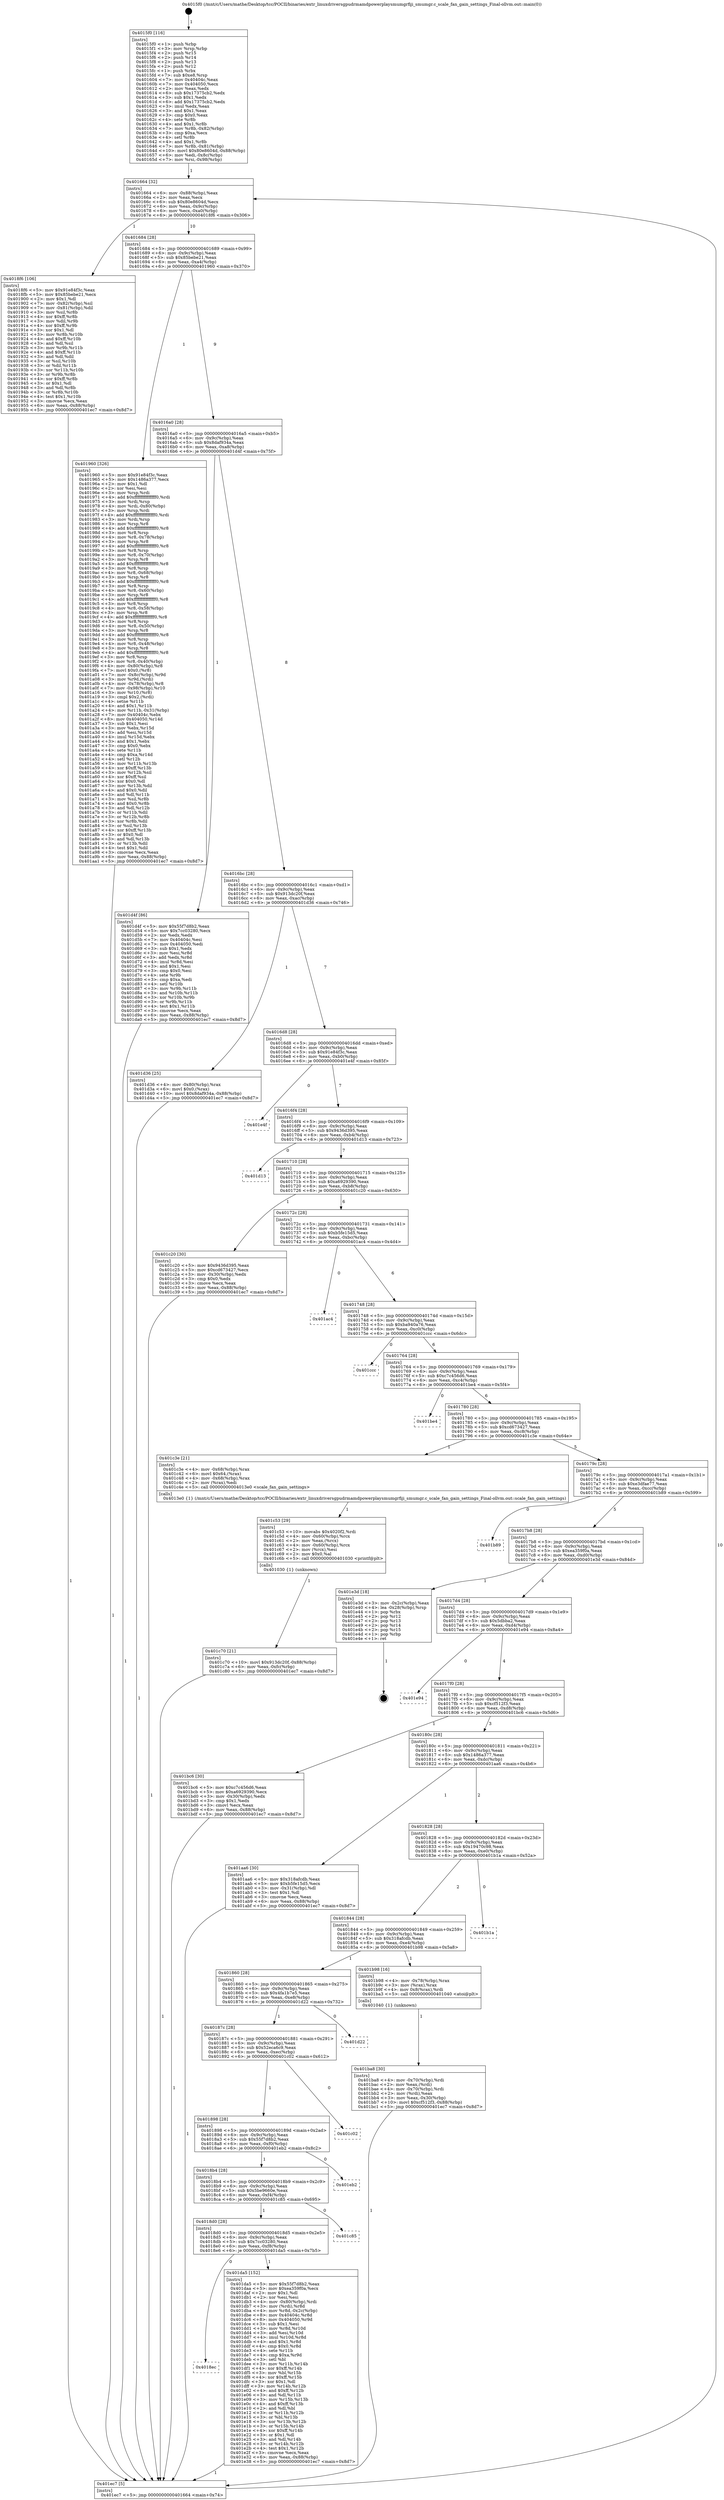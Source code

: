 digraph "0x4015f0" {
  label = "0x4015f0 (/mnt/c/Users/mathe/Desktop/tcc/POCII/binaries/extr_linuxdriversgpudrmamdpowerplaysmumgrfiji_smumgr.c_scale_fan_gain_settings_Final-ollvm.out::main(0))"
  labelloc = "t"
  node[shape=record]

  Entry [label="",width=0.3,height=0.3,shape=circle,fillcolor=black,style=filled]
  "0x401664" [label="{
     0x401664 [32]\l
     | [instrs]\l
     &nbsp;&nbsp;0x401664 \<+6\>: mov -0x88(%rbp),%eax\l
     &nbsp;&nbsp;0x40166a \<+2\>: mov %eax,%ecx\l
     &nbsp;&nbsp;0x40166c \<+6\>: sub $0x80e8604d,%ecx\l
     &nbsp;&nbsp;0x401672 \<+6\>: mov %eax,-0x9c(%rbp)\l
     &nbsp;&nbsp;0x401678 \<+6\>: mov %ecx,-0xa0(%rbp)\l
     &nbsp;&nbsp;0x40167e \<+6\>: je 00000000004018f6 \<main+0x306\>\l
  }"]
  "0x4018f6" [label="{
     0x4018f6 [106]\l
     | [instrs]\l
     &nbsp;&nbsp;0x4018f6 \<+5\>: mov $0x91e84f3c,%eax\l
     &nbsp;&nbsp;0x4018fb \<+5\>: mov $0x85bebe21,%ecx\l
     &nbsp;&nbsp;0x401900 \<+2\>: mov $0x1,%dl\l
     &nbsp;&nbsp;0x401902 \<+7\>: mov -0x82(%rbp),%sil\l
     &nbsp;&nbsp;0x401909 \<+7\>: mov -0x81(%rbp),%dil\l
     &nbsp;&nbsp;0x401910 \<+3\>: mov %sil,%r8b\l
     &nbsp;&nbsp;0x401913 \<+4\>: xor $0xff,%r8b\l
     &nbsp;&nbsp;0x401917 \<+3\>: mov %dil,%r9b\l
     &nbsp;&nbsp;0x40191a \<+4\>: xor $0xff,%r9b\l
     &nbsp;&nbsp;0x40191e \<+3\>: xor $0x1,%dl\l
     &nbsp;&nbsp;0x401921 \<+3\>: mov %r8b,%r10b\l
     &nbsp;&nbsp;0x401924 \<+4\>: and $0xff,%r10b\l
     &nbsp;&nbsp;0x401928 \<+3\>: and %dl,%sil\l
     &nbsp;&nbsp;0x40192b \<+3\>: mov %r9b,%r11b\l
     &nbsp;&nbsp;0x40192e \<+4\>: and $0xff,%r11b\l
     &nbsp;&nbsp;0x401932 \<+3\>: and %dl,%dil\l
     &nbsp;&nbsp;0x401935 \<+3\>: or %sil,%r10b\l
     &nbsp;&nbsp;0x401938 \<+3\>: or %dil,%r11b\l
     &nbsp;&nbsp;0x40193b \<+3\>: xor %r11b,%r10b\l
     &nbsp;&nbsp;0x40193e \<+3\>: or %r9b,%r8b\l
     &nbsp;&nbsp;0x401941 \<+4\>: xor $0xff,%r8b\l
     &nbsp;&nbsp;0x401945 \<+3\>: or $0x1,%dl\l
     &nbsp;&nbsp;0x401948 \<+3\>: and %dl,%r8b\l
     &nbsp;&nbsp;0x40194b \<+3\>: or %r8b,%r10b\l
     &nbsp;&nbsp;0x40194e \<+4\>: test $0x1,%r10b\l
     &nbsp;&nbsp;0x401952 \<+3\>: cmovne %ecx,%eax\l
     &nbsp;&nbsp;0x401955 \<+6\>: mov %eax,-0x88(%rbp)\l
     &nbsp;&nbsp;0x40195b \<+5\>: jmp 0000000000401ec7 \<main+0x8d7\>\l
  }"]
  "0x401684" [label="{
     0x401684 [28]\l
     | [instrs]\l
     &nbsp;&nbsp;0x401684 \<+5\>: jmp 0000000000401689 \<main+0x99\>\l
     &nbsp;&nbsp;0x401689 \<+6\>: mov -0x9c(%rbp),%eax\l
     &nbsp;&nbsp;0x40168f \<+5\>: sub $0x85bebe21,%eax\l
     &nbsp;&nbsp;0x401694 \<+6\>: mov %eax,-0xa4(%rbp)\l
     &nbsp;&nbsp;0x40169a \<+6\>: je 0000000000401960 \<main+0x370\>\l
  }"]
  "0x401ec7" [label="{
     0x401ec7 [5]\l
     | [instrs]\l
     &nbsp;&nbsp;0x401ec7 \<+5\>: jmp 0000000000401664 \<main+0x74\>\l
  }"]
  "0x4015f0" [label="{
     0x4015f0 [116]\l
     | [instrs]\l
     &nbsp;&nbsp;0x4015f0 \<+1\>: push %rbp\l
     &nbsp;&nbsp;0x4015f1 \<+3\>: mov %rsp,%rbp\l
     &nbsp;&nbsp;0x4015f4 \<+2\>: push %r15\l
     &nbsp;&nbsp;0x4015f6 \<+2\>: push %r14\l
     &nbsp;&nbsp;0x4015f8 \<+2\>: push %r13\l
     &nbsp;&nbsp;0x4015fa \<+2\>: push %r12\l
     &nbsp;&nbsp;0x4015fc \<+1\>: push %rbx\l
     &nbsp;&nbsp;0x4015fd \<+7\>: sub $0xe8,%rsp\l
     &nbsp;&nbsp;0x401604 \<+7\>: mov 0x40404c,%eax\l
     &nbsp;&nbsp;0x40160b \<+7\>: mov 0x404050,%ecx\l
     &nbsp;&nbsp;0x401612 \<+2\>: mov %eax,%edx\l
     &nbsp;&nbsp;0x401614 \<+6\>: sub $0x17375cb2,%edx\l
     &nbsp;&nbsp;0x40161a \<+3\>: sub $0x1,%edx\l
     &nbsp;&nbsp;0x40161d \<+6\>: add $0x17375cb2,%edx\l
     &nbsp;&nbsp;0x401623 \<+3\>: imul %edx,%eax\l
     &nbsp;&nbsp;0x401626 \<+3\>: and $0x1,%eax\l
     &nbsp;&nbsp;0x401629 \<+3\>: cmp $0x0,%eax\l
     &nbsp;&nbsp;0x40162c \<+4\>: sete %r8b\l
     &nbsp;&nbsp;0x401630 \<+4\>: and $0x1,%r8b\l
     &nbsp;&nbsp;0x401634 \<+7\>: mov %r8b,-0x82(%rbp)\l
     &nbsp;&nbsp;0x40163b \<+3\>: cmp $0xa,%ecx\l
     &nbsp;&nbsp;0x40163e \<+4\>: setl %r8b\l
     &nbsp;&nbsp;0x401642 \<+4\>: and $0x1,%r8b\l
     &nbsp;&nbsp;0x401646 \<+7\>: mov %r8b,-0x81(%rbp)\l
     &nbsp;&nbsp;0x40164d \<+10\>: movl $0x80e8604d,-0x88(%rbp)\l
     &nbsp;&nbsp;0x401657 \<+6\>: mov %edi,-0x8c(%rbp)\l
     &nbsp;&nbsp;0x40165d \<+7\>: mov %rsi,-0x98(%rbp)\l
  }"]
  Exit [label="",width=0.3,height=0.3,shape=circle,fillcolor=black,style=filled,peripheries=2]
  "0x401960" [label="{
     0x401960 [326]\l
     | [instrs]\l
     &nbsp;&nbsp;0x401960 \<+5\>: mov $0x91e84f3c,%eax\l
     &nbsp;&nbsp;0x401965 \<+5\>: mov $0x1486a377,%ecx\l
     &nbsp;&nbsp;0x40196a \<+2\>: mov $0x1,%dl\l
     &nbsp;&nbsp;0x40196c \<+2\>: xor %esi,%esi\l
     &nbsp;&nbsp;0x40196e \<+3\>: mov %rsp,%rdi\l
     &nbsp;&nbsp;0x401971 \<+4\>: add $0xfffffffffffffff0,%rdi\l
     &nbsp;&nbsp;0x401975 \<+3\>: mov %rdi,%rsp\l
     &nbsp;&nbsp;0x401978 \<+4\>: mov %rdi,-0x80(%rbp)\l
     &nbsp;&nbsp;0x40197c \<+3\>: mov %rsp,%rdi\l
     &nbsp;&nbsp;0x40197f \<+4\>: add $0xfffffffffffffff0,%rdi\l
     &nbsp;&nbsp;0x401983 \<+3\>: mov %rdi,%rsp\l
     &nbsp;&nbsp;0x401986 \<+3\>: mov %rsp,%r8\l
     &nbsp;&nbsp;0x401989 \<+4\>: add $0xfffffffffffffff0,%r8\l
     &nbsp;&nbsp;0x40198d \<+3\>: mov %r8,%rsp\l
     &nbsp;&nbsp;0x401990 \<+4\>: mov %r8,-0x78(%rbp)\l
     &nbsp;&nbsp;0x401994 \<+3\>: mov %rsp,%r8\l
     &nbsp;&nbsp;0x401997 \<+4\>: add $0xfffffffffffffff0,%r8\l
     &nbsp;&nbsp;0x40199b \<+3\>: mov %r8,%rsp\l
     &nbsp;&nbsp;0x40199e \<+4\>: mov %r8,-0x70(%rbp)\l
     &nbsp;&nbsp;0x4019a2 \<+3\>: mov %rsp,%r8\l
     &nbsp;&nbsp;0x4019a5 \<+4\>: add $0xfffffffffffffff0,%r8\l
     &nbsp;&nbsp;0x4019a9 \<+3\>: mov %r8,%rsp\l
     &nbsp;&nbsp;0x4019ac \<+4\>: mov %r8,-0x68(%rbp)\l
     &nbsp;&nbsp;0x4019b0 \<+3\>: mov %rsp,%r8\l
     &nbsp;&nbsp;0x4019b3 \<+4\>: add $0xfffffffffffffff0,%r8\l
     &nbsp;&nbsp;0x4019b7 \<+3\>: mov %r8,%rsp\l
     &nbsp;&nbsp;0x4019ba \<+4\>: mov %r8,-0x60(%rbp)\l
     &nbsp;&nbsp;0x4019be \<+3\>: mov %rsp,%r8\l
     &nbsp;&nbsp;0x4019c1 \<+4\>: add $0xfffffffffffffff0,%r8\l
     &nbsp;&nbsp;0x4019c5 \<+3\>: mov %r8,%rsp\l
     &nbsp;&nbsp;0x4019c8 \<+4\>: mov %r8,-0x58(%rbp)\l
     &nbsp;&nbsp;0x4019cc \<+3\>: mov %rsp,%r8\l
     &nbsp;&nbsp;0x4019cf \<+4\>: add $0xfffffffffffffff0,%r8\l
     &nbsp;&nbsp;0x4019d3 \<+3\>: mov %r8,%rsp\l
     &nbsp;&nbsp;0x4019d6 \<+4\>: mov %r8,-0x50(%rbp)\l
     &nbsp;&nbsp;0x4019da \<+3\>: mov %rsp,%r8\l
     &nbsp;&nbsp;0x4019dd \<+4\>: add $0xfffffffffffffff0,%r8\l
     &nbsp;&nbsp;0x4019e1 \<+3\>: mov %r8,%rsp\l
     &nbsp;&nbsp;0x4019e4 \<+4\>: mov %r8,-0x48(%rbp)\l
     &nbsp;&nbsp;0x4019e8 \<+3\>: mov %rsp,%r8\l
     &nbsp;&nbsp;0x4019eb \<+4\>: add $0xfffffffffffffff0,%r8\l
     &nbsp;&nbsp;0x4019ef \<+3\>: mov %r8,%rsp\l
     &nbsp;&nbsp;0x4019f2 \<+4\>: mov %r8,-0x40(%rbp)\l
     &nbsp;&nbsp;0x4019f6 \<+4\>: mov -0x80(%rbp),%r8\l
     &nbsp;&nbsp;0x4019fa \<+7\>: movl $0x0,(%r8)\l
     &nbsp;&nbsp;0x401a01 \<+7\>: mov -0x8c(%rbp),%r9d\l
     &nbsp;&nbsp;0x401a08 \<+3\>: mov %r9d,(%rdi)\l
     &nbsp;&nbsp;0x401a0b \<+4\>: mov -0x78(%rbp),%r8\l
     &nbsp;&nbsp;0x401a0f \<+7\>: mov -0x98(%rbp),%r10\l
     &nbsp;&nbsp;0x401a16 \<+3\>: mov %r10,(%r8)\l
     &nbsp;&nbsp;0x401a19 \<+3\>: cmpl $0x2,(%rdi)\l
     &nbsp;&nbsp;0x401a1c \<+4\>: setne %r11b\l
     &nbsp;&nbsp;0x401a20 \<+4\>: and $0x1,%r11b\l
     &nbsp;&nbsp;0x401a24 \<+4\>: mov %r11b,-0x31(%rbp)\l
     &nbsp;&nbsp;0x401a28 \<+7\>: mov 0x40404c,%ebx\l
     &nbsp;&nbsp;0x401a2f \<+8\>: mov 0x404050,%r14d\l
     &nbsp;&nbsp;0x401a37 \<+3\>: sub $0x1,%esi\l
     &nbsp;&nbsp;0x401a3a \<+3\>: mov %ebx,%r15d\l
     &nbsp;&nbsp;0x401a3d \<+3\>: add %esi,%r15d\l
     &nbsp;&nbsp;0x401a40 \<+4\>: imul %r15d,%ebx\l
     &nbsp;&nbsp;0x401a44 \<+3\>: and $0x1,%ebx\l
     &nbsp;&nbsp;0x401a47 \<+3\>: cmp $0x0,%ebx\l
     &nbsp;&nbsp;0x401a4a \<+4\>: sete %r11b\l
     &nbsp;&nbsp;0x401a4e \<+4\>: cmp $0xa,%r14d\l
     &nbsp;&nbsp;0x401a52 \<+4\>: setl %r12b\l
     &nbsp;&nbsp;0x401a56 \<+3\>: mov %r11b,%r13b\l
     &nbsp;&nbsp;0x401a59 \<+4\>: xor $0xff,%r13b\l
     &nbsp;&nbsp;0x401a5d \<+3\>: mov %r12b,%sil\l
     &nbsp;&nbsp;0x401a60 \<+4\>: xor $0xff,%sil\l
     &nbsp;&nbsp;0x401a64 \<+3\>: xor $0x0,%dl\l
     &nbsp;&nbsp;0x401a67 \<+3\>: mov %r13b,%dil\l
     &nbsp;&nbsp;0x401a6a \<+4\>: and $0x0,%dil\l
     &nbsp;&nbsp;0x401a6e \<+3\>: and %dl,%r11b\l
     &nbsp;&nbsp;0x401a71 \<+3\>: mov %sil,%r8b\l
     &nbsp;&nbsp;0x401a74 \<+4\>: and $0x0,%r8b\l
     &nbsp;&nbsp;0x401a78 \<+3\>: and %dl,%r12b\l
     &nbsp;&nbsp;0x401a7b \<+3\>: or %r11b,%dil\l
     &nbsp;&nbsp;0x401a7e \<+3\>: or %r12b,%r8b\l
     &nbsp;&nbsp;0x401a81 \<+3\>: xor %r8b,%dil\l
     &nbsp;&nbsp;0x401a84 \<+3\>: or %sil,%r13b\l
     &nbsp;&nbsp;0x401a87 \<+4\>: xor $0xff,%r13b\l
     &nbsp;&nbsp;0x401a8b \<+3\>: or $0x0,%dl\l
     &nbsp;&nbsp;0x401a8e \<+3\>: and %dl,%r13b\l
     &nbsp;&nbsp;0x401a91 \<+3\>: or %r13b,%dil\l
     &nbsp;&nbsp;0x401a94 \<+4\>: test $0x1,%dil\l
     &nbsp;&nbsp;0x401a98 \<+3\>: cmovne %ecx,%eax\l
     &nbsp;&nbsp;0x401a9b \<+6\>: mov %eax,-0x88(%rbp)\l
     &nbsp;&nbsp;0x401aa1 \<+5\>: jmp 0000000000401ec7 \<main+0x8d7\>\l
  }"]
  "0x4016a0" [label="{
     0x4016a0 [28]\l
     | [instrs]\l
     &nbsp;&nbsp;0x4016a0 \<+5\>: jmp 00000000004016a5 \<main+0xb5\>\l
     &nbsp;&nbsp;0x4016a5 \<+6\>: mov -0x9c(%rbp),%eax\l
     &nbsp;&nbsp;0x4016ab \<+5\>: sub $0x8daf934a,%eax\l
     &nbsp;&nbsp;0x4016b0 \<+6\>: mov %eax,-0xa8(%rbp)\l
     &nbsp;&nbsp;0x4016b6 \<+6\>: je 0000000000401d4f \<main+0x75f\>\l
  }"]
  "0x4018ec" [label="{
     0x4018ec\l
  }", style=dashed]
  "0x401da5" [label="{
     0x401da5 [152]\l
     | [instrs]\l
     &nbsp;&nbsp;0x401da5 \<+5\>: mov $0x55f7d8b2,%eax\l
     &nbsp;&nbsp;0x401daa \<+5\>: mov $0xea359f0a,%ecx\l
     &nbsp;&nbsp;0x401daf \<+2\>: mov $0x1,%dl\l
     &nbsp;&nbsp;0x401db1 \<+2\>: xor %esi,%esi\l
     &nbsp;&nbsp;0x401db3 \<+4\>: mov -0x80(%rbp),%rdi\l
     &nbsp;&nbsp;0x401db7 \<+3\>: mov (%rdi),%r8d\l
     &nbsp;&nbsp;0x401dba \<+4\>: mov %r8d,-0x2c(%rbp)\l
     &nbsp;&nbsp;0x401dbe \<+8\>: mov 0x40404c,%r8d\l
     &nbsp;&nbsp;0x401dc6 \<+8\>: mov 0x404050,%r9d\l
     &nbsp;&nbsp;0x401dce \<+3\>: sub $0x1,%esi\l
     &nbsp;&nbsp;0x401dd1 \<+3\>: mov %r8d,%r10d\l
     &nbsp;&nbsp;0x401dd4 \<+3\>: add %esi,%r10d\l
     &nbsp;&nbsp;0x401dd7 \<+4\>: imul %r10d,%r8d\l
     &nbsp;&nbsp;0x401ddb \<+4\>: and $0x1,%r8d\l
     &nbsp;&nbsp;0x401ddf \<+4\>: cmp $0x0,%r8d\l
     &nbsp;&nbsp;0x401de3 \<+4\>: sete %r11b\l
     &nbsp;&nbsp;0x401de7 \<+4\>: cmp $0xa,%r9d\l
     &nbsp;&nbsp;0x401deb \<+3\>: setl %bl\l
     &nbsp;&nbsp;0x401dee \<+3\>: mov %r11b,%r14b\l
     &nbsp;&nbsp;0x401df1 \<+4\>: xor $0xff,%r14b\l
     &nbsp;&nbsp;0x401df5 \<+3\>: mov %bl,%r15b\l
     &nbsp;&nbsp;0x401df8 \<+4\>: xor $0xff,%r15b\l
     &nbsp;&nbsp;0x401dfc \<+3\>: xor $0x1,%dl\l
     &nbsp;&nbsp;0x401dff \<+3\>: mov %r14b,%r12b\l
     &nbsp;&nbsp;0x401e02 \<+4\>: and $0xff,%r12b\l
     &nbsp;&nbsp;0x401e06 \<+3\>: and %dl,%r11b\l
     &nbsp;&nbsp;0x401e09 \<+3\>: mov %r15b,%r13b\l
     &nbsp;&nbsp;0x401e0c \<+4\>: and $0xff,%r13b\l
     &nbsp;&nbsp;0x401e10 \<+2\>: and %dl,%bl\l
     &nbsp;&nbsp;0x401e12 \<+3\>: or %r11b,%r12b\l
     &nbsp;&nbsp;0x401e15 \<+3\>: or %bl,%r13b\l
     &nbsp;&nbsp;0x401e18 \<+3\>: xor %r13b,%r12b\l
     &nbsp;&nbsp;0x401e1b \<+3\>: or %r15b,%r14b\l
     &nbsp;&nbsp;0x401e1e \<+4\>: xor $0xff,%r14b\l
     &nbsp;&nbsp;0x401e22 \<+3\>: or $0x1,%dl\l
     &nbsp;&nbsp;0x401e25 \<+3\>: and %dl,%r14b\l
     &nbsp;&nbsp;0x401e28 \<+3\>: or %r14b,%r12b\l
     &nbsp;&nbsp;0x401e2b \<+4\>: test $0x1,%r12b\l
     &nbsp;&nbsp;0x401e2f \<+3\>: cmovne %ecx,%eax\l
     &nbsp;&nbsp;0x401e32 \<+6\>: mov %eax,-0x88(%rbp)\l
     &nbsp;&nbsp;0x401e38 \<+5\>: jmp 0000000000401ec7 \<main+0x8d7\>\l
  }"]
  "0x401d4f" [label="{
     0x401d4f [86]\l
     | [instrs]\l
     &nbsp;&nbsp;0x401d4f \<+5\>: mov $0x55f7d8b2,%eax\l
     &nbsp;&nbsp;0x401d54 \<+5\>: mov $0x7cc03280,%ecx\l
     &nbsp;&nbsp;0x401d59 \<+2\>: xor %edx,%edx\l
     &nbsp;&nbsp;0x401d5b \<+7\>: mov 0x40404c,%esi\l
     &nbsp;&nbsp;0x401d62 \<+7\>: mov 0x404050,%edi\l
     &nbsp;&nbsp;0x401d69 \<+3\>: sub $0x1,%edx\l
     &nbsp;&nbsp;0x401d6c \<+3\>: mov %esi,%r8d\l
     &nbsp;&nbsp;0x401d6f \<+3\>: add %edx,%r8d\l
     &nbsp;&nbsp;0x401d72 \<+4\>: imul %r8d,%esi\l
     &nbsp;&nbsp;0x401d76 \<+3\>: and $0x1,%esi\l
     &nbsp;&nbsp;0x401d79 \<+3\>: cmp $0x0,%esi\l
     &nbsp;&nbsp;0x401d7c \<+4\>: sete %r9b\l
     &nbsp;&nbsp;0x401d80 \<+3\>: cmp $0xa,%edi\l
     &nbsp;&nbsp;0x401d83 \<+4\>: setl %r10b\l
     &nbsp;&nbsp;0x401d87 \<+3\>: mov %r9b,%r11b\l
     &nbsp;&nbsp;0x401d8a \<+3\>: and %r10b,%r11b\l
     &nbsp;&nbsp;0x401d8d \<+3\>: xor %r10b,%r9b\l
     &nbsp;&nbsp;0x401d90 \<+3\>: or %r9b,%r11b\l
     &nbsp;&nbsp;0x401d93 \<+4\>: test $0x1,%r11b\l
     &nbsp;&nbsp;0x401d97 \<+3\>: cmovne %ecx,%eax\l
     &nbsp;&nbsp;0x401d9a \<+6\>: mov %eax,-0x88(%rbp)\l
     &nbsp;&nbsp;0x401da0 \<+5\>: jmp 0000000000401ec7 \<main+0x8d7\>\l
  }"]
  "0x4016bc" [label="{
     0x4016bc [28]\l
     | [instrs]\l
     &nbsp;&nbsp;0x4016bc \<+5\>: jmp 00000000004016c1 \<main+0xd1\>\l
     &nbsp;&nbsp;0x4016c1 \<+6\>: mov -0x9c(%rbp),%eax\l
     &nbsp;&nbsp;0x4016c7 \<+5\>: sub $0x913dc20f,%eax\l
     &nbsp;&nbsp;0x4016cc \<+6\>: mov %eax,-0xac(%rbp)\l
     &nbsp;&nbsp;0x4016d2 \<+6\>: je 0000000000401d36 \<main+0x746\>\l
  }"]
  "0x4018d0" [label="{
     0x4018d0 [28]\l
     | [instrs]\l
     &nbsp;&nbsp;0x4018d0 \<+5\>: jmp 00000000004018d5 \<main+0x2e5\>\l
     &nbsp;&nbsp;0x4018d5 \<+6\>: mov -0x9c(%rbp),%eax\l
     &nbsp;&nbsp;0x4018db \<+5\>: sub $0x7cc03280,%eax\l
     &nbsp;&nbsp;0x4018e0 \<+6\>: mov %eax,-0xf8(%rbp)\l
     &nbsp;&nbsp;0x4018e6 \<+6\>: je 0000000000401da5 \<main+0x7b5\>\l
  }"]
  "0x401d36" [label="{
     0x401d36 [25]\l
     | [instrs]\l
     &nbsp;&nbsp;0x401d36 \<+4\>: mov -0x80(%rbp),%rax\l
     &nbsp;&nbsp;0x401d3a \<+6\>: movl $0x0,(%rax)\l
     &nbsp;&nbsp;0x401d40 \<+10\>: movl $0x8daf934a,-0x88(%rbp)\l
     &nbsp;&nbsp;0x401d4a \<+5\>: jmp 0000000000401ec7 \<main+0x8d7\>\l
  }"]
  "0x4016d8" [label="{
     0x4016d8 [28]\l
     | [instrs]\l
     &nbsp;&nbsp;0x4016d8 \<+5\>: jmp 00000000004016dd \<main+0xed\>\l
     &nbsp;&nbsp;0x4016dd \<+6\>: mov -0x9c(%rbp),%eax\l
     &nbsp;&nbsp;0x4016e3 \<+5\>: sub $0x91e84f3c,%eax\l
     &nbsp;&nbsp;0x4016e8 \<+6\>: mov %eax,-0xb0(%rbp)\l
     &nbsp;&nbsp;0x4016ee \<+6\>: je 0000000000401e4f \<main+0x85f\>\l
  }"]
  "0x401c85" [label="{
     0x401c85\l
  }", style=dashed]
  "0x401e4f" [label="{
     0x401e4f\l
  }", style=dashed]
  "0x4016f4" [label="{
     0x4016f4 [28]\l
     | [instrs]\l
     &nbsp;&nbsp;0x4016f4 \<+5\>: jmp 00000000004016f9 \<main+0x109\>\l
     &nbsp;&nbsp;0x4016f9 \<+6\>: mov -0x9c(%rbp),%eax\l
     &nbsp;&nbsp;0x4016ff \<+5\>: sub $0x9436d395,%eax\l
     &nbsp;&nbsp;0x401704 \<+6\>: mov %eax,-0xb4(%rbp)\l
     &nbsp;&nbsp;0x40170a \<+6\>: je 0000000000401d13 \<main+0x723\>\l
  }"]
  "0x4018b4" [label="{
     0x4018b4 [28]\l
     | [instrs]\l
     &nbsp;&nbsp;0x4018b4 \<+5\>: jmp 00000000004018b9 \<main+0x2c9\>\l
     &nbsp;&nbsp;0x4018b9 \<+6\>: mov -0x9c(%rbp),%eax\l
     &nbsp;&nbsp;0x4018bf \<+5\>: sub $0x5be9660e,%eax\l
     &nbsp;&nbsp;0x4018c4 \<+6\>: mov %eax,-0xf4(%rbp)\l
     &nbsp;&nbsp;0x4018ca \<+6\>: je 0000000000401c85 \<main+0x695\>\l
  }"]
  "0x401d13" [label="{
     0x401d13\l
  }", style=dashed]
  "0x401710" [label="{
     0x401710 [28]\l
     | [instrs]\l
     &nbsp;&nbsp;0x401710 \<+5\>: jmp 0000000000401715 \<main+0x125\>\l
     &nbsp;&nbsp;0x401715 \<+6\>: mov -0x9c(%rbp),%eax\l
     &nbsp;&nbsp;0x40171b \<+5\>: sub $0xa6929390,%eax\l
     &nbsp;&nbsp;0x401720 \<+6\>: mov %eax,-0xb8(%rbp)\l
     &nbsp;&nbsp;0x401726 \<+6\>: je 0000000000401c20 \<main+0x630\>\l
  }"]
  "0x401eb2" [label="{
     0x401eb2\l
  }", style=dashed]
  "0x401c20" [label="{
     0x401c20 [30]\l
     | [instrs]\l
     &nbsp;&nbsp;0x401c20 \<+5\>: mov $0x9436d395,%eax\l
     &nbsp;&nbsp;0x401c25 \<+5\>: mov $0xcd673427,%ecx\l
     &nbsp;&nbsp;0x401c2a \<+3\>: mov -0x30(%rbp),%edx\l
     &nbsp;&nbsp;0x401c2d \<+3\>: cmp $0x0,%edx\l
     &nbsp;&nbsp;0x401c30 \<+3\>: cmove %ecx,%eax\l
     &nbsp;&nbsp;0x401c33 \<+6\>: mov %eax,-0x88(%rbp)\l
     &nbsp;&nbsp;0x401c39 \<+5\>: jmp 0000000000401ec7 \<main+0x8d7\>\l
  }"]
  "0x40172c" [label="{
     0x40172c [28]\l
     | [instrs]\l
     &nbsp;&nbsp;0x40172c \<+5\>: jmp 0000000000401731 \<main+0x141\>\l
     &nbsp;&nbsp;0x401731 \<+6\>: mov -0x9c(%rbp),%eax\l
     &nbsp;&nbsp;0x401737 \<+5\>: sub $0xb5fe15d5,%eax\l
     &nbsp;&nbsp;0x40173c \<+6\>: mov %eax,-0xbc(%rbp)\l
     &nbsp;&nbsp;0x401742 \<+6\>: je 0000000000401ac4 \<main+0x4d4\>\l
  }"]
  "0x401898" [label="{
     0x401898 [28]\l
     | [instrs]\l
     &nbsp;&nbsp;0x401898 \<+5\>: jmp 000000000040189d \<main+0x2ad\>\l
     &nbsp;&nbsp;0x40189d \<+6\>: mov -0x9c(%rbp),%eax\l
     &nbsp;&nbsp;0x4018a3 \<+5\>: sub $0x55f7d8b2,%eax\l
     &nbsp;&nbsp;0x4018a8 \<+6\>: mov %eax,-0xf0(%rbp)\l
     &nbsp;&nbsp;0x4018ae \<+6\>: je 0000000000401eb2 \<main+0x8c2\>\l
  }"]
  "0x401ac4" [label="{
     0x401ac4\l
  }", style=dashed]
  "0x401748" [label="{
     0x401748 [28]\l
     | [instrs]\l
     &nbsp;&nbsp;0x401748 \<+5\>: jmp 000000000040174d \<main+0x15d\>\l
     &nbsp;&nbsp;0x40174d \<+6\>: mov -0x9c(%rbp),%eax\l
     &nbsp;&nbsp;0x401753 \<+5\>: sub $0xba940a76,%eax\l
     &nbsp;&nbsp;0x401758 \<+6\>: mov %eax,-0xc0(%rbp)\l
     &nbsp;&nbsp;0x40175e \<+6\>: je 0000000000401ccc \<main+0x6dc\>\l
  }"]
  "0x401c02" [label="{
     0x401c02\l
  }", style=dashed]
  "0x401ccc" [label="{
     0x401ccc\l
  }", style=dashed]
  "0x401764" [label="{
     0x401764 [28]\l
     | [instrs]\l
     &nbsp;&nbsp;0x401764 \<+5\>: jmp 0000000000401769 \<main+0x179\>\l
     &nbsp;&nbsp;0x401769 \<+6\>: mov -0x9c(%rbp),%eax\l
     &nbsp;&nbsp;0x40176f \<+5\>: sub $0xc7c456d6,%eax\l
     &nbsp;&nbsp;0x401774 \<+6\>: mov %eax,-0xc4(%rbp)\l
     &nbsp;&nbsp;0x40177a \<+6\>: je 0000000000401be4 \<main+0x5f4\>\l
  }"]
  "0x40187c" [label="{
     0x40187c [28]\l
     | [instrs]\l
     &nbsp;&nbsp;0x40187c \<+5\>: jmp 0000000000401881 \<main+0x291\>\l
     &nbsp;&nbsp;0x401881 \<+6\>: mov -0x9c(%rbp),%eax\l
     &nbsp;&nbsp;0x401887 \<+5\>: sub $0x52eca6c9,%eax\l
     &nbsp;&nbsp;0x40188c \<+6\>: mov %eax,-0xec(%rbp)\l
     &nbsp;&nbsp;0x401892 \<+6\>: je 0000000000401c02 \<main+0x612\>\l
  }"]
  "0x401be4" [label="{
     0x401be4\l
  }", style=dashed]
  "0x401780" [label="{
     0x401780 [28]\l
     | [instrs]\l
     &nbsp;&nbsp;0x401780 \<+5\>: jmp 0000000000401785 \<main+0x195\>\l
     &nbsp;&nbsp;0x401785 \<+6\>: mov -0x9c(%rbp),%eax\l
     &nbsp;&nbsp;0x40178b \<+5\>: sub $0xcd673427,%eax\l
     &nbsp;&nbsp;0x401790 \<+6\>: mov %eax,-0xc8(%rbp)\l
     &nbsp;&nbsp;0x401796 \<+6\>: je 0000000000401c3e \<main+0x64e\>\l
  }"]
  "0x401d22" [label="{
     0x401d22\l
  }", style=dashed]
  "0x401c3e" [label="{
     0x401c3e [21]\l
     | [instrs]\l
     &nbsp;&nbsp;0x401c3e \<+4\>: mov -0x68(%rbp),%rax\l
     &nbsp;&nbsp;0x401c42 \<+6\>: movl $0x64,(%rax)\l
     &nbsp;&nbsp;0x401c48 \<+4\>: mov -0x68(%rbp),%rax\l
     &nbsp;&nbsp;0x401c4c \<+2\>: mov (%rax),%edi\l
     &nbsp;&nbsp;0x401c4e \<+5\>: call 00000000004013e0 \<scale_fan_gain_settings\>\l
     | [calls]\l
     &nbsp;&nbsp;0x4013e0 \{1\} (/mnt/c/Users/mathe/Desktop/tcc/POCII/binaries/extr_linuxdriversgpudrmamdpowerplaysmumgrfiji_smumgr.c_scale_fan_gain_settings_Final-ollvm.out::scale_fan_gain_settings)\l
  }"]
  "0x40179c" [label="{
     0x40179c [28]\l
     | [instrs]\l
     &nbsp;&nbsp;0x40179c \<+5\>: jmp 00000000004017a1 \<main+0x1b1\>\l
     &nbsp;&nbsp;0x4017a1 \<+6\>: mov -0x9c(%rbp),%eax\l
     &nbsp;&nbsp;0x4017a7 \<+5\>: sub $0xe3dfae77,%eax\l
     &nbsp;&nbsp;0x4017ac \<+6\>: mov %eax,-0xcc(%rbp)\l
     &nbsp;&nbsp;0x4017b2 \<+6\>: je 0000000000401b89 \<main+0x599\>\l
  }"]
  "0x401c70" [label="{
     0x401c70 [21]\l
     | [instrs]\l
     &nbsp;&nbsp;0x401c70 \<+10\>: movl $0x913dc20f,-0x88(%rbp)\l
     &nbsp;&nbsp;0x401c7a \<+6\>: mov %eax,-0xfc(%rbp)\l
     &nbsp;&nbsp;0x401c80 \<+5\>: jmp 0000000000401ec7 \<main+0x8d7\>\l
  }"]
  "0x401b89" [label="{
     0x401b89\l
  }", style=dashed]
  "0x4017b8" [label="{
     0x4017b8 [28]\l
     | [instrs]\l
     &nbsp;&nbsp;0x4017b8 \<+5\>: jmp 00000000004017bd \<main+0x1cd\>\l
     &nbsp;&nbsp;0x4017bd \<+6\>: mov -0x9c(%rbp),%eax\l
     &nbsp;&nbsp;0x4017c3 \<+5\>: sub $0xea359f0a,%eax\l
     &nbsp;&nbsp;0x4017c8 \<+6\>: mov %eax,-0xd0(%rbp)\l
     &nbsp;&nbsp;0x4017ce \<+6\>: je 0000000000401e3d \<main+0x84d\>\l
  }"]
  "0x401c53" [label="{
     0x401c53 [29]\l
     | [instrs]\l
     &nbsp;&nbsp;0x401c53 \<+10\>: movabs $0x4020f2,%rdi\l
     &nbsp;&nbsp;0x401c5d \<+4\>: mov -0x60(%rbp),%rcx\l
     &nbsp;&nbsp;0x401c61 \<+2\>: mov %eax,(%rcx)\l
     &nbsp;&nbsp;0x401c63 \<+4\>: mov -0x60(%rbp),%rcx\l
     &nbsp;&nbsp;0x401c67 \<+2\>: mov (%rcx),%esi\l
     &nbsp;&nbsp;0x401c69 \<+2\>: mov $0x0,%al\l
     &nbsp;&nbsp;0x401c6b \<+5\>: call 0000000000401030 \<printf@plt\>\l
     | [calls]\l
     &nbsp;&nbsp;0x401030 \{1\} (unknown)\l
  }"]
  "0x401e3d" [label="{
     0x401e3d [18]\l
     | [instrs]\l
     &nbsp;&nbsp;0x401e3d \<+3\>: mov -0x2c(%rbp),%eax\l
     &nbsp;&nbsp;0x401e40 \<+4\>: lea -0x28(%rbp),%rsp\l
     &nbsp;&nbsp;0x401e44 \<+1\>: pop %rbx\l
     &nbsp;&nbsp;0x401e45 \<+2\>: pop %r12\l
     &nbsp;&nbsp;0x401e47 \<+2\>: pop %r13\l
     &nbsp;&nbsp;0x401e49 \<+2\>: pop %r14\l
     &nbsp;&nbsp;0x401e4b \<+2\>: pop %r15\l
     &nbsp;&nbsp;0x401e4d \<+1\>: pop %rbp\l
     &nbsp;&nbsp;0x401e4e \<+1\>: ret\l
  }"]
  "0x4017d4" [label="{
     0x4017d4 [28]\l
     | [instrs]\l
     &nbsp;&nbsp;0x4017d4 \<+5\>: jmp 00000000004017d9 \<main+0x1e9\>\l
     &nbsp;&nbsp;0x4017d9 \<+6\>: mov -0x9c(%rbp),%eax\l
     &nbsp;&nbsp;0x4017df \<+5\>: sub $0x5dbba2,%eax\l
     &nbsp;&nbsp;0x4017e4 \<+6\>: mov %eax,-0xd4(%rbp)\l
     &nbsp;&nbsp;0x4017ea \<+6\>: je 0000000000401e94 \<main+0x8a4\>\l
  }"]
  "0x401ba8" [label="{
     0x401ba8 [30]\l
     | [instrs]\l
     &nbsp;&nbsp;0x401ba8 \<+4\>: mov -0x70(%rbp),%rdi\l
     &nbsp;&nbsp;0x401bac \<+2\>: mov %eax,(%rdi)\l
     &nbsp;&nbsp;0x401bae \<+4\>: mov -0x70(%rbp),%rdi\l
     &nbsp;&nbsp;0x401bb2 \<+2\>: mov (%rdi),%eax\l
     &nbsp;&nbsp;0x401bb4 \<+3\>: mov %eax,-0x30(%rbp)\l
     &nbsp;&nbsp;0x401bb7 \<+10\>: movl $0xcf512f3,-0x88(%rbp)\l
     &nbsp;&nbsp;0x401bc1 \<+5\>: jmp 0000000000401ec7 \<main+0x8d7\>\l
  }"]
  "0x401e94" [label="{
     0x401e94\l
  }", style=dashed]
  "0x4017f0" [label="{
     0x4017f0 [28]\l
     | [instrs]\l
     &nbsp;&nbsp;0x4017f0 \<+5\>: jmp 00000000004017f5 \<main+0x205\>\l
     &nbsp;&nbsp;0x4017f5 \<+6\>: mov -0x9c(%rbp),%eax\l
     &nbsp;&nbsp;0x4017fb \<+5\>: sub $0xcf512f3,%eax\l
     &nbsp;&nbsp;0x401800 \<+6\>: mov %eax,-0xd8(%rbp)\l
     &nbsp;&nbsp;0x401806 \<+6\>: je 0000000000401bc6 \<main+0x5d6\>\l
  }"]
  "0x401860" [label="{
     0x401860 [28]\l
     | [instrs]\l
     &nbsp;&nbsp;0x401860 \<+5\>: jmp 0000000000401865 \<main+0x275\>\l
     &nbsp;&nbsp;0x401865 \<+6\>: mov -0x9c(%rbp),%eax\l
     &nbsp;&nbsp;0x40186b \<+5\>: sub $0x4fa1b7e5,%eax\l
     &nbsp;&nbsp;0x401870 \<+6\>: mov %eax,-0xe8(%rbp)\l
     &nbsp;&nbsp;0x401876 \<+6\>: je 0000000000401d22 \<main+0x732\>\l
  }"]
  "0x401bc6" [label="{
     0x401bc6 [30]\l
     | [instrs]\l
     &nbsp;&nbsp;0x401bc6 \<+5\>: mov $0xc7c456d6,%eax\l
     &nbsp;&nbsp;0x401bcb \<+5\>: mov $0xa6929390,%ecx\l
     &nbsp;&nbsp;0x401bd0 \<+3\>: mov -0x30(%rbp),%edx\l
     &nbsp;&nbsp;0x401bd3 \<+3\>: cmp $0x1,%edx\l
     &nbsp;&nbsp;0x401bd6 \<+3\>: cmovl %ecx,%eax\l
     &nbsp;&nbsp;0x401bd9 \<+6\>: mov %eax,-0x88(%rbp)\l
     &nbsp;&nbsp;0x401bdf \<+5\>: jmp 0000000000401ec7 \<main+0x8d7\>\l
  }"]
  "0x40180c" [label="{
     0x40180c [28]\l
     | [instrs]\l
     &nbsp;&nbsp;0x40180c \<+5\>: jmp 0000000000401811 \<main+0x221\>\l
     &nbsp;&nbsp;0x401811 \<+6\>: mov -0x9c(%rbp),%eax\l
     &nbsp;&nbsp;0x401817 \<+5\>: sub $0x1486a377,%eax\l
     &nbsp;&nbsp;0x40181c \<+6\>: mov %eax,-0xdc(%rbp)\l
     &nbsp;&nbsp;0x401822 \<+6\>: je 0000000000401aa6 \<main+0x4b6\>\l
  }"]
  "0x401b98" [label="{
     0x401b98 [16]\l
     | [instrs]\l
     &nbsp;&nbsp;0x401b98 \<+4\>: mov -0x78(%rbp),%rax\l
     &nbsp;&nbsp;0x401b9c \<+3\>: mov (%rax),%rax\l
     &nbsp;&nbsp;0x401b9f \<+4\>: mov 0x8(%rax),%rdi\l
     &nbsp;&nbsp;0x401ba3 \<+5\>: call 0000000000401040 \<atoi@plt\>\l
     | [calls]\l
     &nbsp;&nbsp;0x401040 \{1\} (unknown)\l
  }"]
  "0x401aa6" [label="{
     0x401aa6 [30]\l
     | [instrs]\l
     &nbsp;&nbsp;0x401aa6 \<+5\>: mov $0x318afcdb,%eax\l
     &nbsp;&nbsp;0x401aab \<+5\>: mov $0xb5fe15d5,%ecx\l
     &nbsp;&nbsp;0x401ab0 \<+3\>: mov -0x31(%rbp),%dl\l
     &nbsp;&nbsp;0x401ab3 \<+3\>: test $0x1,%dl\l
     &nbsp;&nbsp;0x401ab6 \<+3\>: cmovne %ecx,%eax\l
     &nbsp;&nbsp;0x401ab9 \<+6\>: mov %eax,-0x88(%rbp)\l
     &nbsp;&nbsp;0x401abf \<+5\>: jmp 0000000000401ec7 \<main+0x8d7\>\l
  }"]
  "0x401828" [label="{
     0x401828 [28]\l
     | [instrs]\l
     &nbsp;&nbsp;0x401828 \<+5\>: jmp 000000000040182d \<main+0x23d\>\l
     &nbsp;&nbsp;0x40182d \<+6\>: mov -0x9c(%rbp),%eax\l
     &nbsp;&nbsp;0x401833 \<+5\>: sub $0x19470c98,%eax\l
     &nbsp;&nbsp;0x401838 \<+6\>: mov %eax,-0xe0(%rbp)\l
     &nbsp;&nbsp;0x40183e \<+6\>: je 0000000000401b1a \<main+0x52a\>\l
  }"]
  "0x401844" [label="{
     0x401844 [28]\l
     | [instrs]\l
     &nbsp;&nbsp;0x401844 \<+5\>: jmp 0000000000401849 \<main+0x259\>\l
     &nbsp;&nbsp;0x401849 \<+6\>: mov -0x9c(%rbp),%eax\l
     &nbsp;&nbsp;0x40184f \<+5\>: sub $0x318afcdb,%eax\l
     &nbsp;&nbsp;0x401854 \<+6\>: mov %eax,-0xe4(%rbp)\l
     &nbsp;&nbsp;0x40185a \<+6\>: je 0000000000401b98 \<main+0x5a8\>\l
  }"]
  "0x401b1a" [label="{
     0x401b1a\l
  }", style=dashed]
  Entry -> "0x4015f0" [label=" 1"]
  "0x401664" -> "0x4018f6" [label=" 1"]
  "0x401664" -> "0x401684" [label=" 10"]
  "0x4018f6" -> "0x401ec7" [label=" 1"]
  "0x4015f0" -> "0x401664" [label=" 1"]
  "0x401ec7" -> "0x401664" [label=" 10"]
  "0x401e3d" -> Exit [label=" 1"]
  "0x401684" -> "0x401960" [label=" 1"]
  "0x401684" -> "0x4016a0" [label=" 9"]
  "0x401da5" -> "0x401ec7" [label=" 1"]
  "0x401960" -> "0x401ec7" [label=" 1"]
  "0x4018d0" -> "0x4018ec" [label=" 0"]
  "0x4016a0" -> "0x401d4f" [label=" 1"]
  "0x4016a0" -> "0x4016bc" [label=" 8"]
  "0x4018d0" -> "0x401da5" [label=" 1"]
  "0x4016bc" -> "0x401d36" [label=" 1"]
  "0x4016bc" -> "0x4016d8" [label=" 7"]
  "0x4018b4" -> "0x4018d0" [label=" 1"]
  "0x4016d8" -> "0x401e4f" [label=" 0"]
  "0x4016d8" -> "0x4016f4" [label=" 7"]
  "0x4018b4" -> "0x401c85" [label=" 0"]
  "0x4016f4" -> "0x401d13" [label=" 0"]
  "0x4016f4" -> "0x401710" [label=" 7"]
  "0x401898" -> "0x4018b4" [label=" 1"]
  "0x401710" -> "0x401c20" [label=" 1"]
  "0x401710" -> "0x40172c" [label=" 6"]
  "0x401898" -> "0x401eb2" [label=" 0"]
  "0x40172c" -> "0x401ac4" [label=" 0"]
  "0x40172c" -> "0x401748" [label=" 6"]
  "0x40187c" -> "0x401898" [label=" 1"]
  "0x401748" -> "0x401ccc" [label=" 0"]
  "0x401748" -> "0x401764" [label=" 6"]
  "0x40187c" -> "0x401c02" [label=" 0"]
  "0x401764" -> "0x401be4" [label=" 0"]
  "0x401764" -> "0x401780" [label=" 6"]
  "0x401860" -> "0x40187c" [label=" 1"]
  "0x401780" -> "0x401c3e" [label=" 1"]
  "0x401780" -> "0x40179c" [label=" 5"]
  "0x401860" -> "0x401d22" [label=" 0"]
  "0x40179c" -> "0x401b89" [label=" 0"]
  "0x40179c" -> "0x4017b8" [label=" 5"]
  "0x401d4f" -> "0x401ec7" [label=" 1"]
  "0x4017b8" -> "0x401e3d" [label=" 1"]
  "0x4017b8" -> "0x4017d4" [label=" 4"]
  "0x401d36" -> "0x401ec7" [label=" 1"]
  "0x4017d4" -> "0x401e94" [label=" 0"]
  "0x4017d4" -> "0x4017f0" [label=" 4"]
  "0x401c70" -> "0x401ec7" [label=" 1"]
  "0x4017f0" -> "0x401bc6" [label=" 1"]
  "0x4017f0" -> "0x40180c" [label=" 3"]
  "0x401c53" -> "0x401c70" [label=" 1"]
  "0x40180c" -> "0x401aa6" [label=" 1"]
  "0x40180c" -> "0x401828" [label=" 2"]
  "0x401aa6" -> "0x401ec7" [label=" 1"]
  "0x401c3e" -> "0x401c53" [label=" 1"]
  "0x401828" -> "0x401b1a" [label=" 0"]
  "0x401828" -> "0x401844" [label=" 2"]
  "0x401c20" -> "0x401ec7" [label=" 1"]
  "0x401844" -> "0x401b98" [label=" 1"]
  "0x401844" -> "0x401860" [label=" 1"]
  "0x401b98" -> "0x401ba8" [label=" 1"]
  "0x401ba8" -> "0x401ec7" [label=" 1"]
  "0x401bc6" -> "0x401ec7" [label=" 1"]
}
